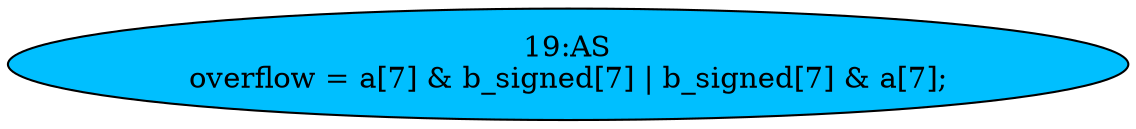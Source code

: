 strict digraph "" {
	node [label="\N"];
	"19:AS"	[ast="<pyverilog.vparser.ast.Assign object at 0x7fc7a7b66350>",
		def_var="['overflow']",
		fillcolor=deepskyblue,
		label="19:AS
overflow = a[7] & b_signed[7] | b_signed[7] & a[7];",
		statements="[]",
		style=filled,
		typ=Assign,
		use_var="['a', 'b_signed', 'b_signed', 'a']"];
}
